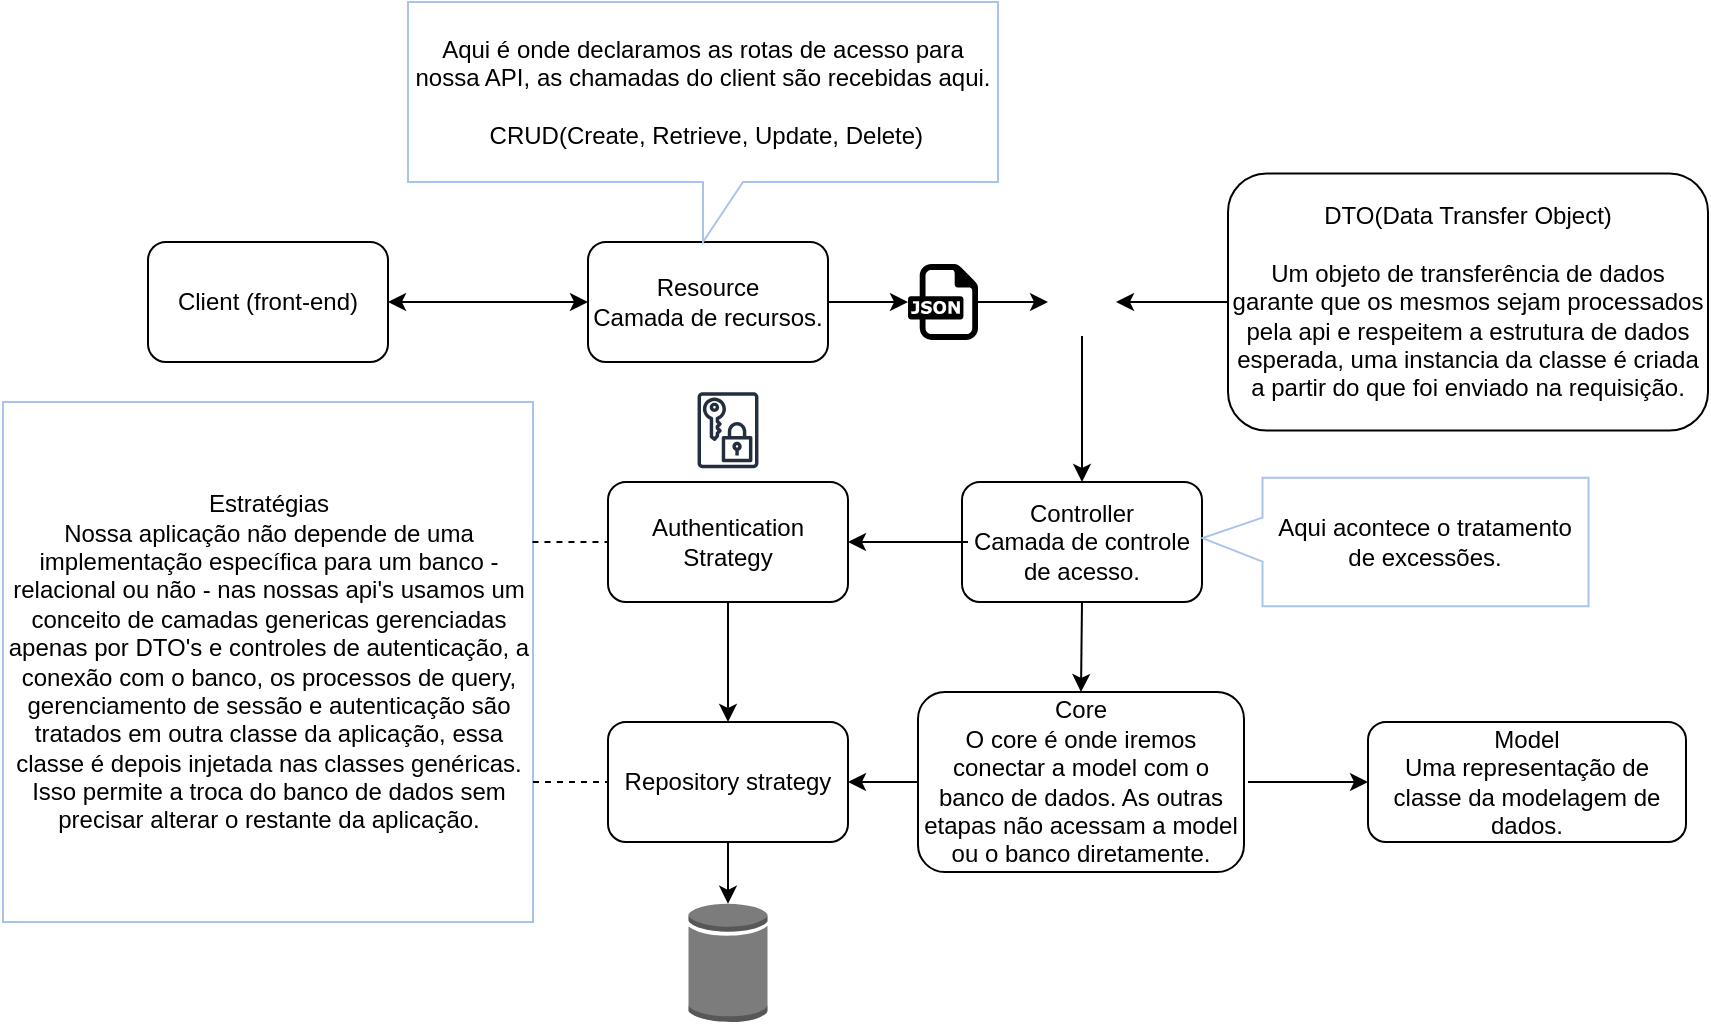 <mxfile version="17.1.3" type="github">
  <diagram id="l8GZD-PjS2XNyEZaUENU" name="Page-1">
    <mxGraphModel dx="1001" dy="576" grid="1" gridSize="10" guides="1" tooltips="1" connect="1" arrows="1" fold="1" page="1" pageScale="1" pageWidth="850" pageHeight="1100" math="0" shadow="0">
      <root>
        <mxCell id="0" />
        <mxCell id="1" parent="0" />
        <mxCell id="pXCMp1-Q90rH2oVFQ7kp-8" value="Resource&lt;br&gt;Camada de recursos." style="rounded=1;whiteSpace=wrap;html=1;" vertex="1" parent="1">
          <mxGeometry x="430" y="330" width="120" height="60" as="geometry" />
        </mxCell>
        <mxCell id="pXCMp1-Q90rH2oVFQ7kp-9" value="Controller&lt;br&gt;Camada de controle de acesso." style="rounded=1;whiteSpace=wrap;html=1;" vertex="1" parent="1">
          <mxGeometry x="617" y="450" width="120" height="60" as="geometry" />
        </mxCell>
        <mxCell id="pXCMp1-Q90rH2oVFQ7kp-11" value="Core&lt;br&gt;O core é onde iremos conectar a model com o banco de dados. As outras etapas não acessam a model ou o banco diretamente." style="rounded=1;whiteSpace=wrap;html=1;" vertex="1" parent="1">
          <mxGeometry x="595" y="555" width="163" height="90" as="geometry" />
        </mxCell>
        <mxCell id="pXCMp1-Q90rH2oVFQ7kp-14" value="Aqui é onde declaramos as rotas de acesso para nossa API, as chamadas do client são recebidas aqui.&lt;br&gt;&lt;br&gt;&amp;nbsp;CRUD(Create, Retrieve, Update, Delete)" style="shape=callout;whiteSpace=wrap;html=1;perimeter=calloutPerimeter;strokeColor=#A9C4EB;" vertex="1" parent="1">
          <mxGeometry x="340" y="210" width="295" height="120" as="geometry" />
        </mxCell>
        <mxCell id="pXCMp1-Q90rH2oVFQ7kp-15" value="Client (front-end)" style="rounded=1;whiteSpace=wrap;html=1;" vertex="1" parent="1">
          <mxGeometry x="210" y="330" width="120" height="60" as="geometry" />
        </mxCell>
        <mxCell id="pXCMp1-Q90rH2oVFQ7kp-22" value="" style="endArrow=classic;startArrow=classic;html=1;rounded=0;exitX=1;exitY=0.5;exitDx=0;exitDy=0;entryX=0;entryY=0.5;entryDx=0;entryDy=0;" edge="1" parent="1" source="pXCMp1-Q90rH2oVFQ7kp-15" target="pXCMp1-Q90rH2oVFQ7kp-8">
          <mxGeometry width="50" height="50" relative="1" as="geometry">
            <mxPoint x="340" y="349.79" as="sourcePoint" />
            <mxPoint x="410" y="349.79" as="targetPoint" />
            <Array as="points">
              <mxPoint x="340" y="360" />
            </Array>
          </mxGeometry>
        </mxCell>
        <mxCell id="pXCMp1-Q90rH2oVFQ7kp-25" value="" style="dashed=0;outlineConnect=0;html=1;align=center;labelPosition=center;verticalLabelPosition=bottom;verticalAlign=top;shape=mxgraph.weblogos.json;strokeColor=#A9C4EB;" vertex="1" parent="1">
          <mxGeometry x="590" y="341.05" width="35" height="37.9" as="geometry" />
        </mxCell>
        <mxCell id="pXCMp1-Q90rH2oVFQ7kp-27" value="DTO(Data Transfer Object)&lt;br&gt;&lt;br&gt;Um objeto de transferência de dados garante que os mesmos sejam processados pela api e respeitem a estrutura de dados esperada, uma instancia da classe é criada a partir do que foi enviado na requisição." style="rounded=1;whiteSpace=wrap;html=1;" vertex="1" parent="1">
          <mxGeometry x="750" y="295.71" width="240" height="128.57" as="geometry" />
        </mxCell>
        <mxCell id="pXCMp1-Q90rH2oVFQ7kp-28" value="" style="endArrow=classic;html=1;rounded=0;entryX=1;entryY=0.5;entryDx=0;entryDy=0;" edge="1" parent="1" target="pXCMp1-Q90rH2oVFQ7kp-31">
          <mxGeometry width="50" height="50" relative="1" as="geometry">
            <mxPoint x="750" y="360" as="sourcePoint" />
            <mxPoint x="710" y="350" as="targetPoint" />
          </mxGeometry>
        </mxCell>
        <mxCell id="pXCMp1-Q90rH2oVFQ7kp-29" value="" style="endArrow=classic;html=1;rounded=0;exitX=1;exitY=0.5;exitDx=0;exitDy=0;" edge="1" parent="1" source="pXCMp1-Q90rH2oVFQ7kp-8" target="pXCMp1-Q90rH2oVFQ7kp-25">
          <mxGeometry width="50" height="50" relative="1" as="geometry">
            <mxPoint x="490" y="410" as="sourcePoint" />
            <mxPoint x="540" y="360" as="targetPoint" />
          </mxGeometry>
        </mxCell>
        <mxCell id="pXCMp1-Q90rH2oVFQ7kp-30" value="" style="endArrow=classic;html=1;rounded=0;entryX=0;entryY=0.5;entryDx=0;entryDy=0;" edge="1" parent="1" source="pXCMp1-Q90rH2oVFQ7kp-25" target="pXCMp1-Q90rH2oVFQ7kp-31">
          <mxGeometry width="50" height="50" relative="1" as="geometry">
            <mxPoint x="630" y="360" as="sourcePoint" />
            <mxPoint x="640" y="360" as="targetPoint" />
          </mxGeometry>
        </mxCell>
        <mxCell id="pXCMp1-Q90rH2oVFQ7kp-31" value="" style="shape=image;html=1;verticalAlign=top;verticalLabelPosition=bottom;labelBackgroundColor=#ffffff;imageAspect=0;aspect=fixed;image=https://cdn4.iconfinder.com/data/icons/business-black-1/64/30-128.png;strokeColor=#A9C4EB;" vertex="1" parent="1">
          <mxGeometry x="660" y="343" width="34" height="34" as="geometry" />
        </mxCell>
        <mxCell id="pXCMp1-Q90rH2oVFQ7kp-33" value="" style="sketch=0;outlineConnect=0;fontColor=#232F3E;gradientColor=none;strokeColor=#232F3E;fillColor=#ffffff;dashed=0;verticalLabelPosition=bottom;verticalAlign=top;align=center;html=1;fontSize=12;fontStyle=0;aspect=fixed;shape=mxgraph.aws4.resourceIcon;resIcon=mxgraph.aws4.data_encryption_key;" vertex="1" parent="1">
          <mxGeometry x="476.25" y="400.36" width="47.5" height="47.5" as="geometry" />
        </mxCell>
        <mxCell id="pXCMp1-Q90rH2oVFQ7kp-35" value="" style="endArrow=classic;html=1;rounded=0;exitX=0.5;exitY=1;exitDx=0;exitDy=0;entryX=0.5;entryY=0;entryDx=0;entryDy=0;" edge="1" parent="1" source="pXCMp1-Q90rH2oVFQ7kp-31" target="pXCMp1-Q90rH2oVFQ7kp-9">
          <mxGeometry width="50" height="50" relative="1" as="geometry">
            <mxPoint x="687" y="431" as="sourcePoint" />
            <mxPoint x="677" y="420" as="targetPoint" />
          </mxGeometry>
        </mxCell>
        <mxCell id="pXCMp1-Q90rH2oVFQ7kp-36" value="Aqui acontece o tratamento de excessões." style="shape=callout;whiteSpace=wrap;html=1;perimeter=calloutPerimeter;strokeColor=#A9C4EB;direction=south;position2=0.47;base=22;size=30;position=0.31;" vertex="1" parent="1">
          <mxGeometry x="737.25" y="447.86" width="193" height="64.29" as="geometry" />
        </mxCell>
        <mxCell id="pXCMp1-Q90rH2oVFQ7kp-38" value="" style="endArrow=classic;html=1;rounded=0;exitX=0.5;exitY=1;exitDx=0;exitDy=0;entryX=0.5;entryY=0;entryDx=0;entryDy=0;" edge="1" parent="1" source="pXCMp1-Q90rH2oVFQ7kp-9" target="pXCMp1-Q90rH2oVFQ7kp-11">
          <mxGeometry width="50" height="50" relative="1" as="geometry">
            <mxPoint x="687" y="387.0" as="sourcePoint" />
            <mxPoint x="687" y="460" as="targetPoint" />
          </mxGeometry>
        </mxCell>
        <mxCell id="pXCMp1-Q90rH2oVFQ7kp-41" value="" style="outlineConnect=0;dashed=0;verticalLabelPosition=bottom;verticalAlign=top;align=center;html=1;shape=mxgraph.aws3.generic_database;fillColor=#7D7C7C;gradientColor=none;strokeColor=#A9C4EB;" vertex="1" parent="1">
          <mxGeometry x="480.25" y="660" width="39.5" height="60" as="geometry" />
        </mxCell>
        <mxCell id="pXCMp1-Q90rH2oVFQ7kp-42" value="" style="endArrow=classic;html=1;rounded=0;exitX=0;exitY=0.5;exitDx=0;exitDy=0;" edge="1" parent="1" source="pXCMp1-Q90rH2oVFQ7kp-11">
          <mxGeometry width="50" height="50" relative="1" as="geometry">
            <mxPoint x="687" y="520" as="sourcePoint" />
            <mxPoint x="560" y="600" as="targetPoint" />
          </mxGeometry>
        </mxCell>
        <mxCell id="pXCMp1-Q90rH2oVFQ7kp-43" value="Repository strategy" style="rounded=1;whiteSpace=wrap;html=1;" vertex="1" parent="1">
          <mxGeometry x="440" y="570" width="120" height="60" as="geometry" />
        </mxCell>
        <mxCell id="pXCMp1-Q90rH2oVFQ7kp-44" value="" style="endArrow=classic;html=1;rounded=0;exitX=0.5;exitY=1;exitDx=0;exitDy=0;entryX=0.5;entryY=0.015;entryDx=0;entryDy=0;entryPerimeter=0;" edge="1" parent="1" source="pXCMp1-Q90rH2oVFQ7kp-43" target="pXCMp1-Q90rH2oVFQ7kp-41">
          <mxGeometry width="50" height="50" relative="1" as="geometry">
            <mxPoint x="627" y="610" as="sourcePoint" />
            <mxPoint x="370" y="600" as="targetPoint" />
          </mxGeometry>
        </mxCell>
        <mxCell id="pXCMp1-Q90rH2oVFQ7kp-46" value="Estratégias&lt;br&gt;Nossa aplicação não depende de uma implementação específica para um banco - relacional ou não - nas nossas api&#39;s usamos um conceito de camadas genericas gerenciadas apenas por DTO&#39;s e controles de autenticação, a conexão com o banco, os processos de query, gerenciamento de sessão e autenticação são tratados em outra classe da aplicação, essa classe é depois injetada nas classes genéricas. Isso permite a troca do banco de dados sem precisar alterar o restante da aplicação." style="shape=callout;whiteSpace=wrap;html=1;perimeter=calloutPerimeter;strokeColor=#A9C4EB;direction=north;position2=0.48;base=19;size=0;position=0.48;" vertex="1" parent="1">
          <mxGeometry x="137.5" y="410" width="265" height="260" as="geometry" />
        </mxCell>
        <mxCell id="pXCMp1-Q90rH2oVFQ7kp-47" value="Model&lt;br&gt;Uma representação de classe da modelagem de dados." style="rounded=1;whiteSpace=wrap;html=1;" vertex="1" parent="1">
          <mxGeometry x="820" y="570" width="159" height="60" as="geometry" />
        </mxCell>
        <mxCell id="pXCMp1-Q90rH2oVFQ7kp-50" value="Authentication Strategy" style="rounded=1;whiteSpace=wrap;html=1;" vertex="1" parent="1">
          <mxGeometry x="440" y="450.0" width="120" height="60" as="geometry" />
        </mxCell>
        <mxCell id="pXCMp1-Q90rH2oVFQ7kp-52" value="" style="endArrow=classic;html=1;rounded=0;entryX=1;entryY=0.5;entryDx=0;entryDy=0;" edge="1" parent="1" target="pXCMp1-Q90rH2oVFQ7kp-50">
          <mxGeometry width="50" height="50" relative="1" as="geometry">
            <mxPoint x="620" y="480" as="sourcePoint" />
            <mxPoint x="570" y="610" as="targetPoint" />
          </mxGeometry>
        </mxCell>
        <mxCell id="pXCMp1-Q90rH2oVFQ7kp-53" value="" style="endArrow=classic;html=1;rounded=0;entryX=0.5;entryY=0;entryDx=0;entryDy=0;exitX=0.5;exitY=1;exitDx=0;exitDy=0;" edge="1" parent="1" source="pXCMp1-Q90rH2oVFQ7kp-50" target="pXCMp1-Q90rH2oVFQ7kp-43">
          <mxGeometry width="50" height="50" relative="1" as="geometry">
            <mxPoint x="630" y="490" as="sourcePoint" />
            <mxPoint x="570" y="490" as="targetPoint" />
          </mxGeometry>
        </mxCell>
        <mxCell id="pXCMp1-Q90rH2oVFQ7kp-56" value="" style="endArrow=classic;html=1;rounded=0;entryX=0;entryY=0.5;entryDx=0;entryDy=0;" edge="1" parent="1" target="pXCMp1-Q90rH2oVFQ7kp-47">
          <mxGeometry width="50" height="50" relative="1" as="geometry">
            <mxPoint x="760" y="600" as="sourcePoint" />
            <mxPoint x="570" y="610" as="targetPoint" />
          </mxGeometry>
        </mxCell>
        <mxCell id="pXCMp1-Q90rH2oVFQ7kp-59" value="" style="endArrow=none;dashed=1;html=1;rounded=0;entryX=0;entryY=0.5;entryDx=0;entryDy=0;exitX=0.269;exitY=1;exitDx=0;exitDy=0;exitPerimeter=0;" edge="1" parent="1" source="pXCMp1-Q90rH2oVFQ7kp-46" target="pXCMp1-Q90rH2oVFQ7kp-43">
          <mxGeometry width="50" height="50" relative="1" as="geometry">
            <mxPoint x="330" y="570" as="sourcePoint" />
            <mxPoint x="380" y="520" as="targetPoint" />
          </mxGeometry>
        </mxCell>
        <mxCell id="pXCMp1-Q90rH2oVFQ7kp-60" value="" style="endArrow=none;dashed=1;html=1;rounded=0;entryX=0;entryY=0.5;entryDx=0;entryDy=0;exitX=0.731;exitY=0.999;exitDx=0;exitDy=0;exitPerimeter=0;" edge="1" parent="1" source="pXCMp1-Q90rH2oVFQ7kp-46" target="pXCMp1-Q90rH2oVFQ7kp-50">
          <mxGeometry width="50" height="50" relative="1" as="geometry">
            <mxPoint x="415.415" y="610.32" as="sourcePoint" />
            <mxPoint x="450" y="610" as="targetPoint" />
          </mxGeometry>
        </mxCell>
      </root>
    </mxGraphModel>
  </diagram>
</mxfile>
